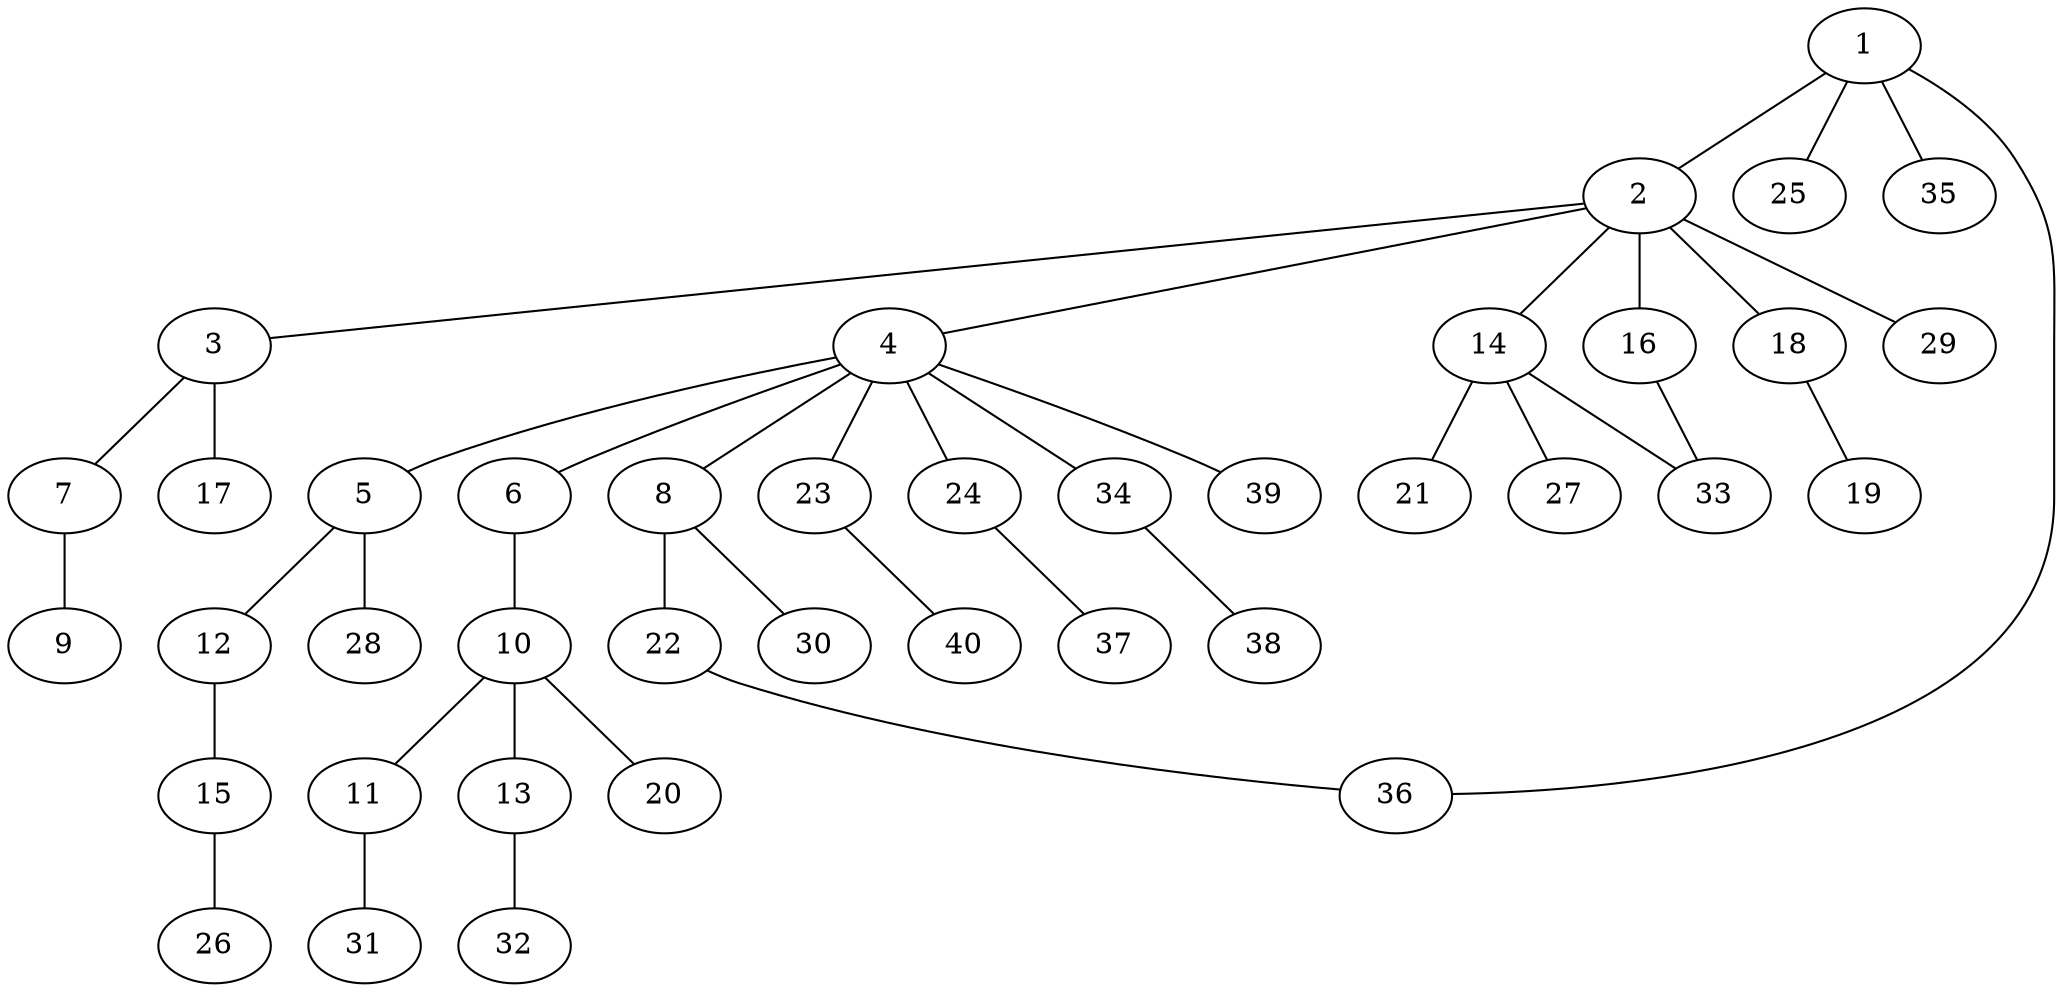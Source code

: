graph graphname {1--2
1--25
1--35
1--36
2--3
2--4
2--14
2--16
2--18
2--29
3--7
3--17
4--5
4--6
4--8
4--23
4--24
4--34
4--39
5--12
5--28
6--10
7--9
8--22
8--30
10--11
10--13
10--20
11--31
12--15
13--32
14--21
14--27
14--33
15--26
16--33
18--19
22--36
23--40
24--37
34--38
}